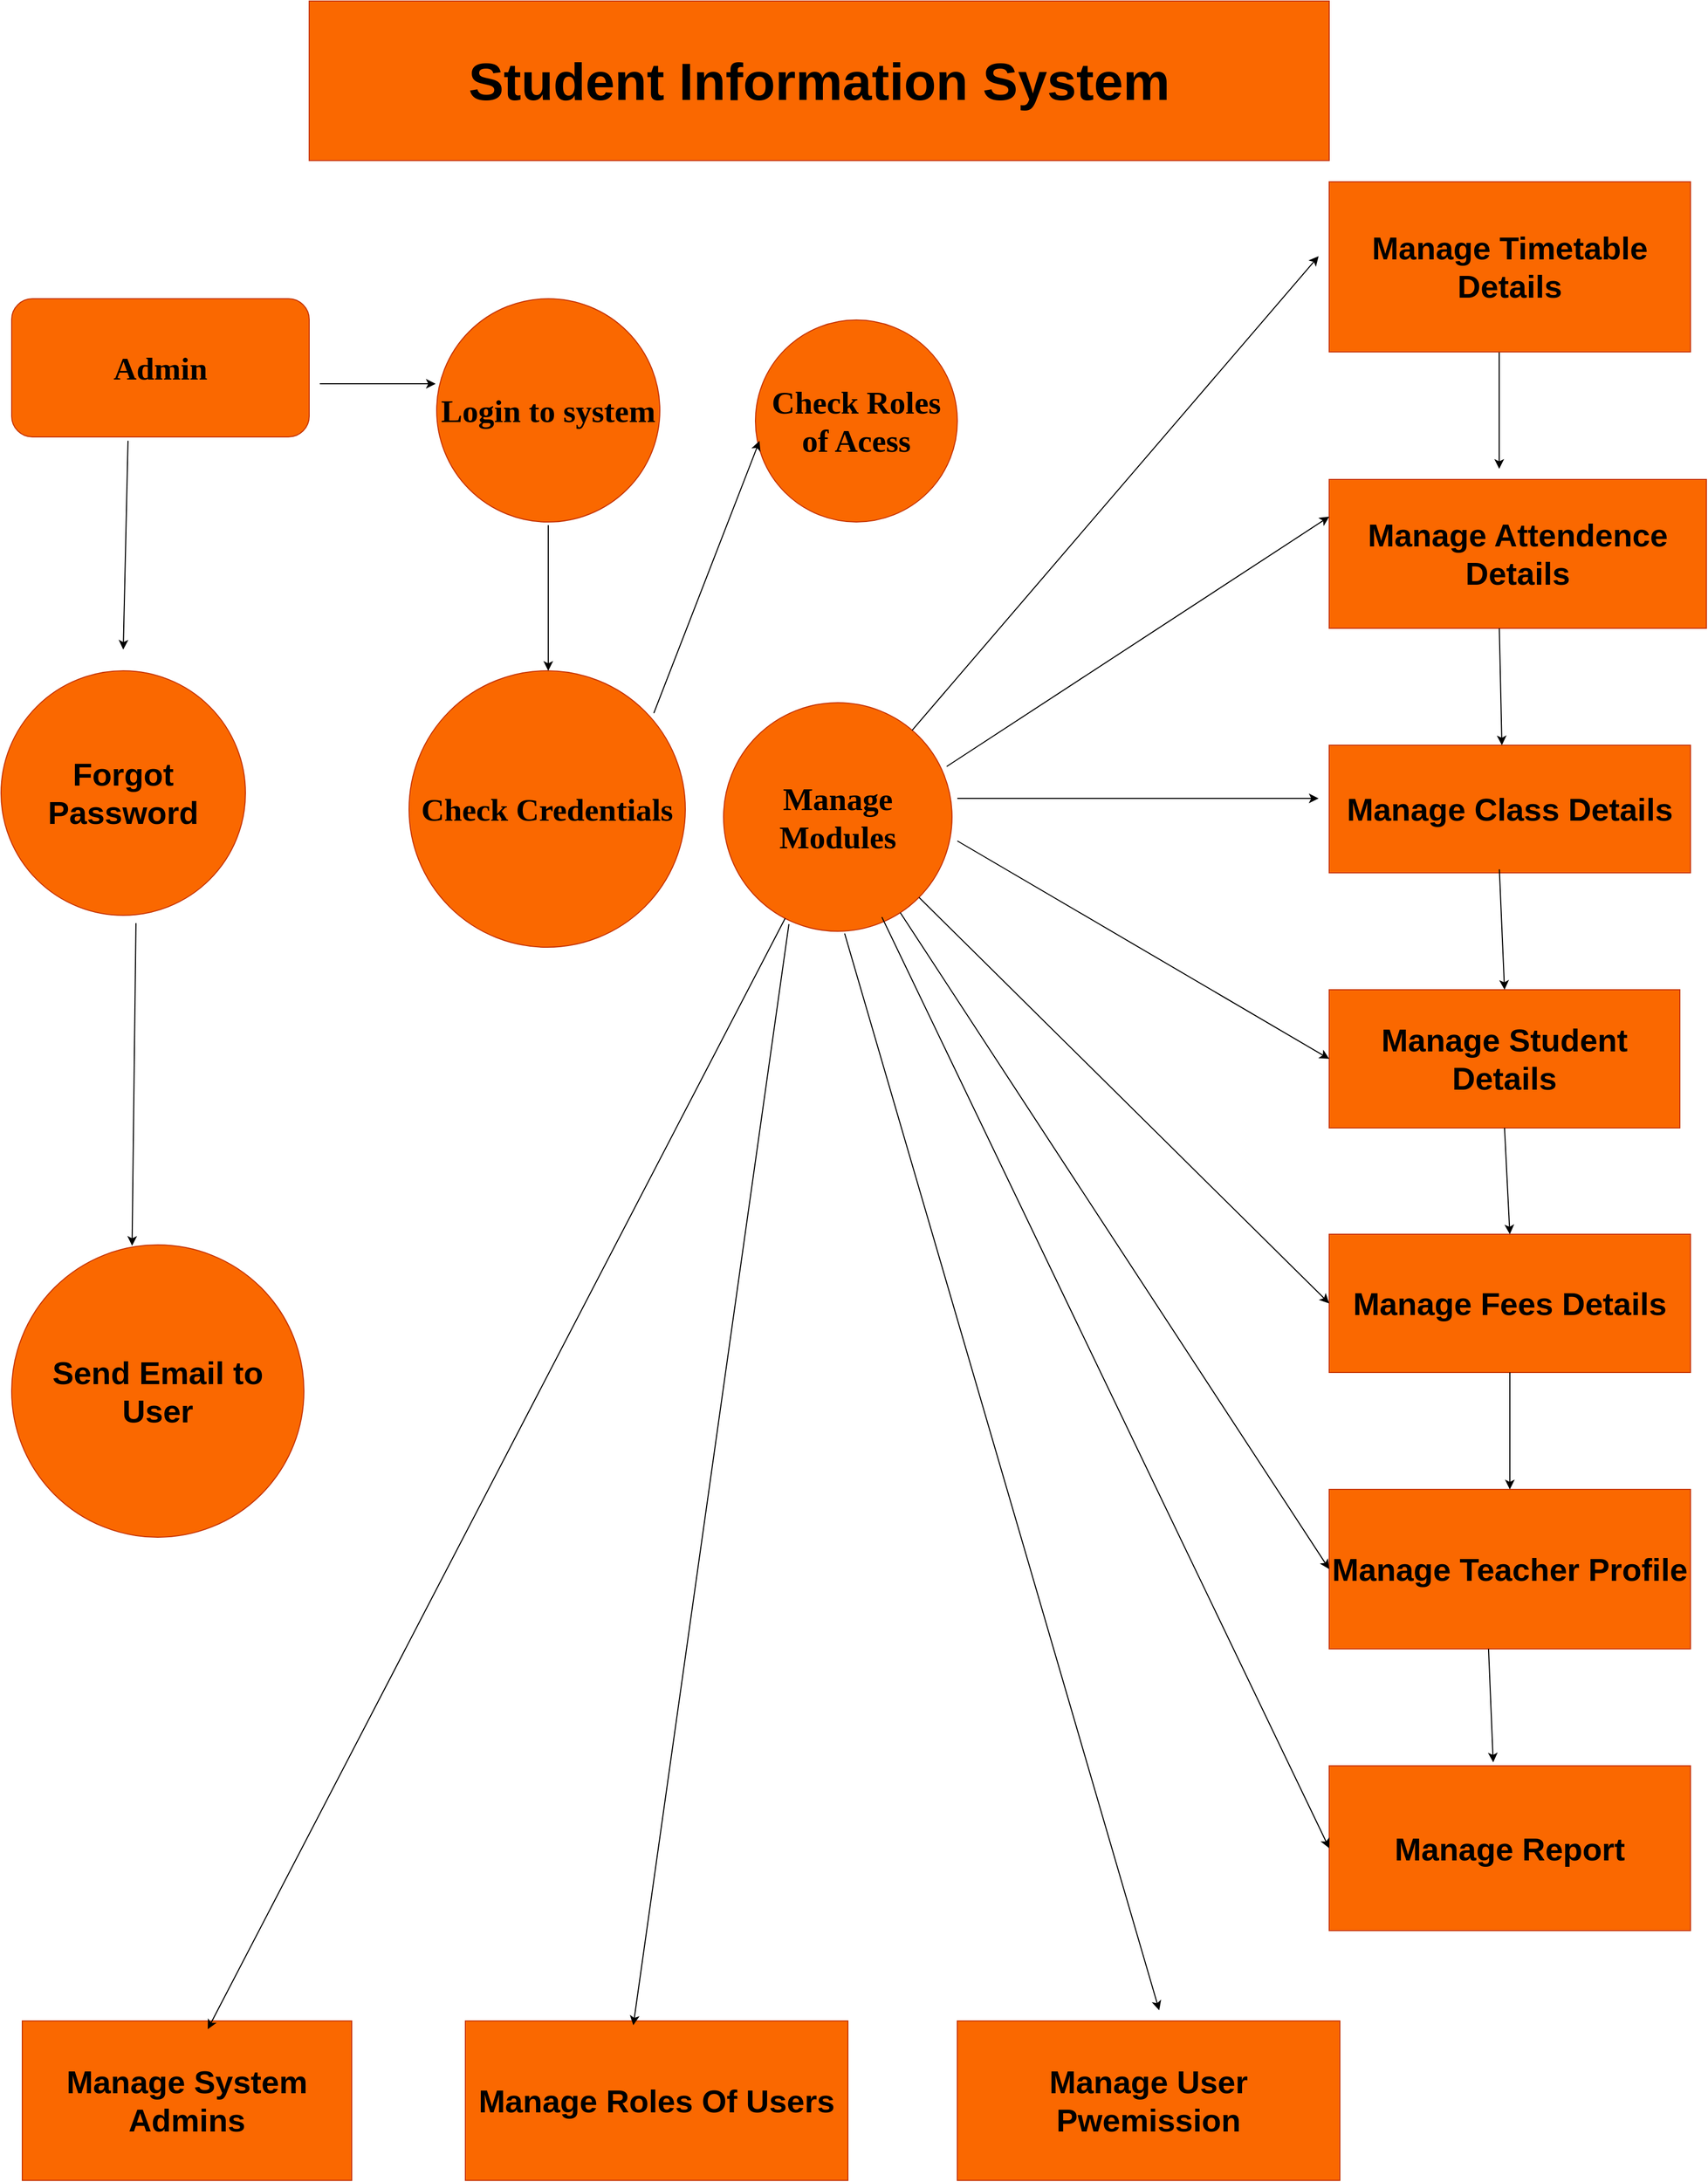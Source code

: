 <mxfile version="28.1.1">
  <diagram name="Page-1" id="-DcNknwPtWSr3oIWHymv">
    <mxGraphModel dx="2100" dy="2358" grid="1" gridSize="10" guides="1" tooltips="1" connect="0" arrows="1" fold="1" page="1" pageScale="1" pageWidth="827" pageHeight="1169" math="0" shadow="0">
      <root>
        <mxCell id="0" />
        <mxCell id="1" parent="0" />
        <mxCell id="PrnUvY4nMbRuKB_2YOgd-4" value="&lt;h2&gt;Manage Student Details&lt;/h2&gt;" style="rounded=0;whiteSpace=wrap;html=1;fontSize=20;fillColor=#fa6800;fontColor=#000000;strokeColor=#C73500;" vertex="1" parent="1">
          <mxGeometry x="1280" y="-200" width="330" height="130" as="geometry" />
        </mxCell>
        <mxCell id="PrnUvY4nMbRuKB_2YOgd-5" value="&lt;h2&gt;Manage Class Details&lt;/h2&gt;" style="rounded=0;whiteSpace=wrap;html=1;fontSize=20;fillColor=#fa6800;fontColor=#000000;strokeColor=#C73500;" vertex="1" parent="1">
          <mxGeometry x="1280" y="-430" width="340" height="120" as="geometry" />
        </mxCell>
        <mxCell id="PrnUvY4nMbRuKB_2YOgd-6" value="&lt;h2&gt;Manage Attendence Details&lt;/h2&gt;" style="rounded=0;whiteSpace=wrap;html=1;fontSize=20;verticalAlign=middle;fillColor=#fa6800;fontColor=#000000;strokeColor=#C73500;" vertex="1" parent="1">
          <mxGeometry x="1280" y="-680" width="355" height="140" as="geometry" />
        </mxCell>
        <mxCell id="PrnUvY4nMbRuKB_2YOgd-8" value="&lt;h2&gt;Manage Fees Details&lt;/h2&gt;" style="rounded=0;whiteSpace=wrap;html=1;fontSize=20;fillColor=#fa6800;fontColor=#000000;strokeColor=#C73500;" vertex="1" parent="1">
          <mxGeometry x="1280" y="30" width="340" height="130" as="geometry" />
        </mxCell>
        <mxCell id="PrnUvY4nMbRuKB_2YOgd-10" value="&lt;h2&gt;Admin&lt;/h2&gt;" style="rounded=1;whiteSpace=wrap;html=1;fontSize=20;fontFamily=Times New Roman;fillColor=#fa6800;fontColor=#000000;strokeColor=#C73500;" vertex="1" parent="1">
          <mxGeometry x="40" y="-850" width="280" height="130" as="geometry" />
        </mxCell>
        <mxCell id="PrnUvY4nMbRuKB_2YOgd-11" value="&lt;h2&gt;Login to system&lt;/h2&gt;" style="ellipse;whiteSpace=wrap;html=1;aspect=fixed;fontSize=20;fontFamily=Times New Roman;fillColor=#fa6800;fontColor=#000000;strokeColor=#C73500;" vertex="1" parent="1">
          <mxGeometry x="440" y="-850" width="210" height="210" as="geometry" />
        </mxCell>
        <mxCell id="PrnUvY4nMbRuKB_2YOgd-12" value="&lt;h2&gt;Check Roles of Acess&lt;/h2&gt;" style="ellipse;whiteSpace=wrap;html=1;aspect=fixed;fontSize=20;fontFamily=Times New Roman;fillColor=#fa6800;fontColor=#000000;strokeColor=#C73500;" vertex="1" parent="1">
          <mxGeometry x="740" y="-830" width="190" height="190" as="geometry" />
        </mxCell>
        <mxCell id="PrnUvY4nMbRuKB_2YOgd-13" value="&lt;h2&gt;Forgot Password&lt;/h2&gt;" style="ellipse;whiteSpace=wrap;html=1;aspect=fixed;fontSize=20;fillColor=#fa6800;fontColor=#000000;strokeColor=#C73500;" vertex="1" parent="1">
          <mxGeometry x="30" y="-500" width="230" height="230" as="geometry" />
        </mxCell>
        <mxCell id="PrnUvY4nMbRuKB_2YOgd-14" value="&lt;h2&gt;Check Credentials&lt;/h2&gt;" style="ellipse;whiteSpace=wrap;html=1;aspect=fixed;fontSize=20;fontFamily=Times New Roman;fillColor=#fa6800;fontColor=#000000;strokeColor=#C73500;" vertex="1" parent="1">
          <mxGeometry x="414" y="-500" width="260" height="260" as="geometry" />
        </mxCell>
        <mxCell id="PrnUvY4nMbRuKB_2YOgd-15" value="&lt;h2&gt;Manage Modules&lt;/h2&gt;" style="ellipse;whiteSpace=wrap;html=1;aspect=fixed;fontSize=20;fontFamily=Times New Roman;fillColor=#fa6800;fontColor=#000000;strokeColor=#C73500;" vertex="1" parent="1">
          <mxGeometry x="710" y="-470" width="215" height="215" as="geometry" />
        </mxCell>
        <mxCell id="PrnUvY4nMbRuKB_2YOgd-23" value="&lt;h2&gt;Manage Report&lt;/h2&gt;" style="rounded=0;whiteSpace=wrap;html=1;fontSize=20;fillColor=#fa6800;fontColor=#000000;strokeColor=#C73500;" vertex="1" parent="1">
          <mxGeometry x="1280" y="530" width="340" height="155" as="geometry" />
        </mxCell>
        <mxCell id="PrnUvY4nMbRuKB_2YOgd-24" value="&lt;h2&gt;Manage Teacher Profile&lt;/h2&gt;" style="rounded=0;whiteSpace=wrap;html=1;fontSize=20;fillColor=#fa6800;fontColor=#000000;strokeColor=#C73500;" vertex="1" parent="1">
          <mxGeometry x="1280" y="270" width="340" height="150" as="geometry" />
        </mxCell>
        <mxCell id="PrnUvY4nMbRuKB_2YOgd-28" value="" style="endArrow=classic;html=1;rounded=0;exitX=0.391;exitY=1.028;exitDx=0;exitDy=0;exitPerimeter=0;" edge="1" parent="1" source="PrnUvY4nMbRuKB_2YOgd-10">
          <mxGeometry width="50" height="50" relative="1" as="geometry">
            <mxPoint x="610" y="-300" as="sourcePoint" />
            <mxPoint x="145" y="-520" as="targetPoint" />
          </mxGeometry>
        </mxCell>
        <mxCell id="PrnUvY4nMbRuKB_2YOgd-31" value="" style="endArrow=classic;html=1;rounded=0;exitX=0.471;exitY=0.973;exitDx=0;exitDy=0;entryX=0.5;entryY=0;entryDx=0;entryDy=0;exitPerimeter=0;" edge="1" parent="1" source="PrnUvY4nMbRuKB_2YOgd-5" target="PrnUvY4nMbRuKB_2YOgd-4">
          <mxGeometry width="50" height="50" relative="1" as="geometry">
            <mxPoint x="970" y="-520" as="sourcePoint" />
            <mxPoint x="1020" y="-570" as="targetPoint" />
          </mxGeometry>
        </mxCell>
        <mxCell id="PrnUvY4nMbRuKB_2YOgd-33" value="" style="endArrow=classic;html=1;rounded=0;" edge="1" parent="1">
          <mxGeometry width="50" height="50" relative="1" as="geometry">
            <mxPoint x="1440" y="-803" as="sourcePoint" />
            <mxPoint x="1440" y="-690" as="targetPoint" />
            <Array as="points" />
          </mxGeometry>
        </mxCell>
        <mxCell id="PrnUvY4nMbRuKB_2YOgd-35" value="" style="endArrow=classic;html=1;rounded=0;entryX=0.5;entryY=0;entryDx=0;entryDy=0;exitX=0.5;exitY=1;exitDx=0;exitDy=0;" edge="1" parent="1" source="PrnUvY4nMbRuKB_2YOgd-4" target="PrnUvY4nMbRuKB_2YOgd-8">
          <mxGeometry width="50" height="50" relative="1" as="geometry">
            <mxPoint x="1390" y="-10" as="sourcePoint" />
            <mxPoint x="1060" y="280" as="targetPoint" />
          </mxGeometry>
        </mxCell>
        <mxCell id="PrnUvY4nMbRuKB_2YOgd-36" value="" style="endArrow=classic;html=1;rounded=0;exitX=0.5;exitY=1;exitDx=0;exitDy=0;entryX=0.5;entryY=0;entryDx=0;entryDy=0;" edge="1" parent="1" source="PrnUvY4nMbRuKB_2YOgd-8" target="PrnUvY4nMbRuKB_2YOgd-24">
          <mxGeometry width="50" height="50" relative="1" as="geometry">
            <mxPoint x="970" y="190" as="sourcePoint" />
            <mxPoint x="1020" y="140" as="targetPoint" />
          </mxGeometry>
        </mxCell>
        <mxCell id="PrnUvY4nMbRuKB_2YOgd-43" value="" style="endArrow=classic;html=1;rounded=0;entryX=0;entryY=0.5;entryDx=0;entryDy=0;" edge="1" parent="1" source="PrnUvY4nMbRuKB_2YOgd-15">
          <mxGeometry width="50" height="50" relative="1" as="geometry">
            <mxPoint x="660" y="-490" as="sourcePoint" />
            <mxPoint x="1270" y="-890" as="targetPoint" />
          </mxGeometry>
        </mxCell>
        <mxCell id="PrnUvY4nMbRuKB_2YOgd-44" value="" style="endArrow=classic;html=1;rounded=0;entryX=0;entryY=0.25;entryDx=0;entryDy=0;" edge="1" parent="1" target="PrnUvY4nMbRuKB_2YOgd-6">
          <mxGeometry width="50" height="50" relative="1" as="geometry">
            <mxPoint x="920" y="-410" as="sourcePoint" />
            <mxPoint x="1250" y="-620" as="targetPoint" />
          </mxGeometry>
        </mxCell>
        <mxCell id="PrnUvY4nMbRuKB_2YOgd-45" value="" style="endArrow=classic;html=1;rounded=0;" edge="1" parent="1">
          <mxGeometry width="50" height="50" relative="1" as="geometry">
            <mxPoint x="930" y="-380" as="sourcePoint" />
            <mxPoint x="1270" y="-380" as="targetPoint" />
          </mxGeometry>
        </mxCell>
        <mxCell id="PrnUvY4nMbRuKB_2YOgd-47" value="" style="endArrow=classic;html=1;rounded=0;entryX=0;entryY=0.5;entryDx=0;entryDy=0;" edge="1" parent="1" target="PrnUvY4nMbRuKB_2YOgd-4">
          <mxGeometry width="50" height="50" relative="1" as="geometry">
            <mxPoint x="930" y="-340" as="sourcePoint" />
            <mxPoint x="770" y="-140" as="targetPoint" />
          </mxGeometry>
        </mxCell>
        <mxCell id="PrnUvY4nMbRuKB_2YOgd-50" value="" style="endArrow=classic;html=1;rounded=0;entryX=0;entryY=0.5;entryDx=0;entryDy=0;" edge="1" parent="1" source="PrnUvY4nMbRuKB_2YOgd-15" target="PrnUvY4nMbRuKB_2YOgd-8">
          <mxGeometry width="50" height="50" relative="1" as="geometry">
            <mxPoint x="720" y="-90" as="sourcePoint" />
            <mxPoint x="1280" y="100" as="targetPoint" />
          </mxGeometry>
        </mxCell>
        <mxCell id="PrnUvY4nMbRuKB_2YOgd-51" value="" style="endArrow=classic;html=1;rounded=0;entryX=0;entryY=0.5;entryDx=0;entryDy=0;" edge="1" parent="1" source="PrnUvY4nMbRuKB_2YOgd-15" target="PrnUvY4nMbRuKB_2YOgd-24">
          <mxGeometry width="50" height="50" relative="1" as="geometry">
            <mxPoint x="770" y="140" as="sourcePoint" />
            <mxPoint x="820" y="90" as="targetPoint" />
          </mxGeometry>
        </mxCell>
        <mxCell id="PrnUvY4nMbRuKB_2YOgd-52" value="" style="endArrow=classic;html=1;rounded=0;entryX=0;entryY=0.5;entryDx=0;entryDy=0;exitX=0.693;exitY=0.938;exitDx=0;exitDy=0;exitPerimeter=0;" edge="1" parent="1" source="PrnUvY4nMbRuKB_2YOgd-15" target="PrnUvY4nMbRuKB_2YOgd-23">
          <mxGeometry width="50" height="50" relative="1" as="geometry">
            <mxPoint x="880" y="-280" as="sourcePoint" />
            <mxPoint x="850" y="160" as="targetPoint" />
          </mxGeometry>
        </mxCell>
        <mxCell id="PrnUvY4nMbRuKB_2YOgd-53" value="" style="endArrow=classic;html=1;rounded=0;exitX=0.451;exitY=1;exitDx=0;exitDy=0;exitPerimeter=0;entryX=0.478;entryY=0;entryDx=0;entryDy=0;entryPerimeter=0;" edge="1" parent="1" source="PrnUvY4nMbRuKB_2YOgd-6" target="PrnUvY4nMbRuKB_2YOgd-5">
          <mxGeometry width="50" height="50" relative="1" as="geometry">
            <mxPoint x="760" y="-230" as="sourcePoint" />
            <mxPoint x="810" y="-280" as="targetPoint" />
          </mxGeometry>
        </mxCell>
        <mxCell id="PrnUvY4nMbRuKB_2YOgd-56" value="" style="endArrow=classic;html=1;rounded=0;exitX=0.441;exitY=1;exitDx=0;exitDy=0;exitPerimeter=0;entryX=0.454;entryY=-0.021;entryDx=0;entryDy=0;entryPerimeter=0;" edge="1" parent="1" source="PrnUvY4nMbRuKB_2YOgd-24" target="PrnUvY4nMbRuKB_2YOgd-23">
          <mxGeometry width="50" height="50" relative="1" as="geometry">
            <mxPoint x="880" y="400" as="sourcePoint" />
            <mxPoint x="930" y="350" as="targetPoint" />
          </mxGeometry>
        </mxCell>
        <mxCell id="PrnUvY4nMbRuKB_2YOgd-57" value="&lt;h2&gt;Manage User Pwemission&lt;/h2&gt;" style="rounded=0;whiteSpace=wrap;html=1;fontSize=20;fillColor=#fa6800;fontColor=#000000;strokeColor=#C73500;" vertex="1" parent="1">
          <mxGeometry x="930" y="770" width="360" height="150" as="geometry" />
        </mxCell>
        <mxCell id="PrnUvY4nMbRuKB_2YOgd-58" value="&lt;h2&gt;Manage Roles Of Users&lt;/h2&gt;" style="rounded=0;whiteSpace=wrap;html=1;fontSize=20;fillColor=#fa6800;fontColor=#000000;strokeColor=#C73500;" vertex="1" parent="1">
          <mxGeometry x="467" y="770" width="360" height="150" as="geometry" />
        </mxCell>
        <mxCell id="PrnUvY4nMbRuKB_2YOgd-59" value="&lt;h2&gt;Manage System Admins&lt;/h2&gt;" style="rounded=0;whiteSpace=wrap;html=1;fontSize=20;fillColor=#fa6800;fontColor=#000000;strokeColor=#C73500;" vertex="1" parent="1">
          <mxGeometry x="50" y="770" width="310" height="150" as="geometry" />
        </mxCell>
        <mxCell id="PrnUvY4nMbRuKB_2YOgd-60" value="" style="endArrow=classic;html=1;rounded=0;entryX=0.563;entryY=0.052;entryDx=0;entryDy=0;entryPerimeter=0;" edge="1" parent="1" source="PrnUvY4nMbRuKB_2YOgd-15" target="PrnUvY4nMbRuKB_2YOgd-59">
          <mxGeometry width="50" height="50" relative="1" as="geometry">
            <mxPoint x="540" y="360" as="sourcePoint" />
            <mxPoint x="590" y="310" as="targetPoint" />
          </mxGeometry>
        </mxCell>
        <mxCell id="PrnUvY4nMbRuKB_2YOgd-61" value="" style="endArrow=classic;html=1;rounded=0;exitX=0.286;exitY=0.969;exitDx=0;exitDy=0;exitPerimeter=0;entryX=0.439;entryY=0.027;entryDx=0;entryDy=0;entryPerimeter=0;" edge="1" parent="1" source="PrnUvY4nMbRuKB_2YOgd-15" target="PrnUvY4nMbRuKB_2YOgd-58">
          <mxGeometry width="50" height="50" relative="1" as="geometry">
            <mxPoint x="540" y="290" as="sourcePoint" />
            <mxPoint x="590" y="240" as="targetPoint" />
          </mxGeometry>
        </mxCell>
        <mxCell id="PrnUvY4nMbRuKB_2YOgd-62" value="" style="endArrow=classic;html=1;rounded=0;exitX=0.53;exitY=1.01;exitDx=0;exitDy=0;exitPerimeter=0;" edge="1" parent="1" source="PrnUvY4nMbRuKB_2YOgd-15">
          <mxGeometry width="50" height="50" relative="1" as="geometry">
            <mxPoint x="830" y="-280" as="sourcePoint" />
            <mxPoint x="1120" y="760" as="targetPoint" />
          </mxGeometry>
        </mxCell>
        <mxCell id="PrnUvY4nMbRuKB_2YOgd-63" value="&lt;h2&gt;Manage Timetable Details&lt;/h2&gt;" style="rounded=0;whiteSpace=wrap;html=1;fontSize=20;align=center;fillColor=#fa6800;fontColor=#000000;strokeColor=#C73500;" vertex="1" parent="1">
          <mxGeometry x="1280" y="-960" width="340" height="160" as="geometry" />
        </mxCell>
        <mxCell id="PrnUvY4nMbRuKB_2YOgd-64" value="" style="endArrow=classic;html=1;rounded=0;" edge="1" parent="1">
          <mxGeometry width="50" height="50" relative="1" as="geometry">
            <mxPoint x="330" y="-770" as="sourcePoint" />
            <mxPoint x="439" y="-770" as="targetPoint" />
          </mxGeometry>
        </mxCell>
        <mxCell id="PrnUvY4nMbRuKB_2YOgd-65" value="" style="endArrow=classic;html=1;rounded=0;entryX=0.02;entryY=0.599;entryDx=0;entryDy=0;entryPerimeter=0;exitX=0.886;exitY=0.153;exitDx=0;exitDy=0;exitPerimeter=0;" edge="1" parent="1" source="PrnUvY4nMbRuKB_2YOgd-14" target="PrnUvY4nMbRuKB_2YOgd-12">
          <mxGeometry width="50" height="50" relative="1" as="geometry">
            <mxPoint x="620" y="-473" as="sourcePoint" />
            <mxPoint x="771" y="-790" as="targetPoint" />
          </mxGeometry>
        </mxCell>
        <mxCell id="PrnUvY4nMbRuKB_2YOgd-66" value="" style="endArrow=classic;html=1;rounded=0;" edge="1" parent="1">
          <mxGeometry width="50" height="50" relative="1" as="geometry">
            <mxPoint x="545" y="-637" as="sourcePoint" />
            <mxPoint x="545" y="-500" as="targetPoint" />
          </mxGeometry>
        </mxCell>
        <mxCell id="PrnUvY4nMbRuKB_2YOgd-67" value="&lt;h2&gt;Send Email to User&lt;/h2&gt;" style="ellipse;whiteSpace=wrap;html=1;aspect=fixed;fontSize=20;fillColor=#fa6800;fontColor=#000000;strokeColor=#C73500;" vertex="1" parent="1">
          <mxGeometry x="40" y="40" width="275" height="275" as="geometry" />
        </mxCell>
        <mxCell id="PrnUvY4nMbRuKB_2YOgd-68" value="" style="endArrow=classic;html=1;rounded=0;exitX=0.552;exitY=1.032;exitDx=0;exitDy=0;exitPerimeter=0;entryX=0.412;entryY=0.003;entryDx=0;entryDy=0;entryPerimeter=0;" edge="1" parent="1" source="PrnUvY4nMbRuKB_2YOgd-13" target="PrnUvY4nMbRuKB_2YOgd-67">
          <mxGeometry width="50" height="50" relative="1" as="geometry">
            <mxPoint x="590" y="40" as="sourcePoint" />
            <mxPoint x="640" y="-10" as="targetPoint" />
          </mxGeometry>
        </mxCell>
        <mxCell id="PrnUvY4nMbRuKB_2YOgd-9" value="&lt;h2&gt;Student Information System&lt;/h2&gt;" style="rounded=0;whiteSpace=wrap;html=1;align=center;fontSize=33;labelBackgroundColor=light-dark(default, #a18579);labelBorderColor=none;fillColor=#fa6800;fontColor=#000000;strokeColor=#C73500;fontStyle=0" vertex="1" parent="1">
          <mxGeometry x="320" y="-1130" width="960" height="150" as="geometry" />
        </mxCell>
      </root>
    </mxGraphModel>
  </diagram>
</mxfile>
